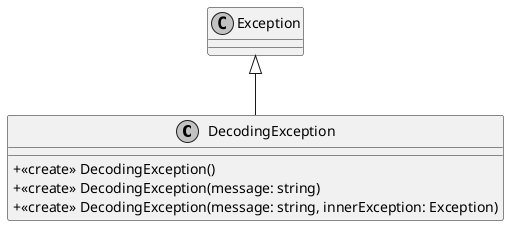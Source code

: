 @startuml
skinparam monochrome true
skinparam classAttributeIconSize 0
!startsub default
class DecodingException {
    + <<create>> DecodingException()
    + <<create>> DecodingException(message: string)
    + <<create>> DecodingException(message: string, innerException: Exception)
}
!endsub
Exception <|-- DecodingException
@enduml
